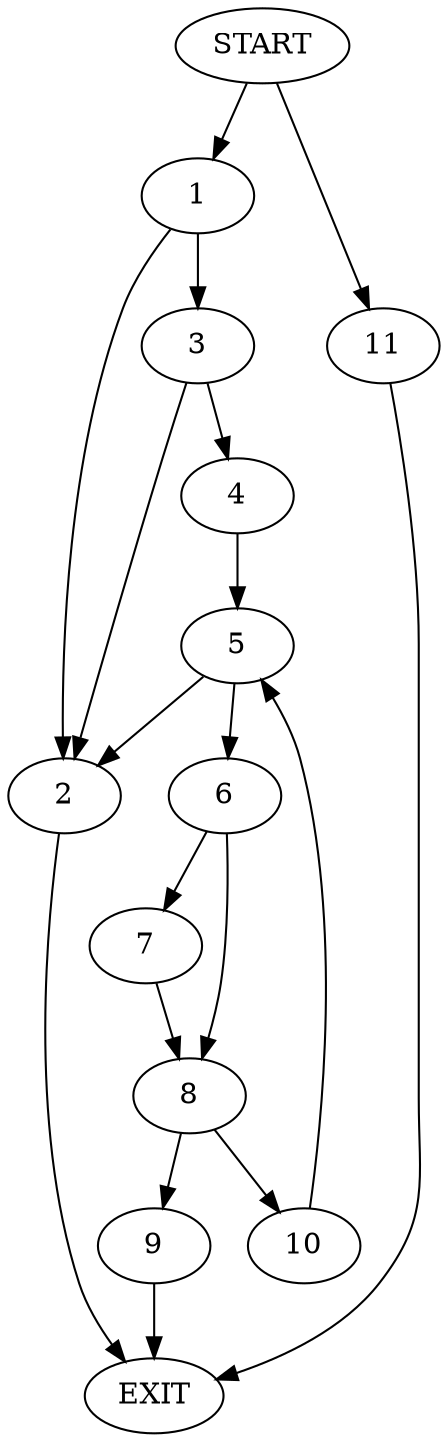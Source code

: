 digraph {
0 [label="START"]
12 [label="EXIT"]
0 -> 1
1 -> 2
1 -> 3
2 -> 12
3 -> 2
3 -> 4
4 -> 5
5 -> 2
5 -> 6
6 -> 7
6 -> 8
7 -> 8
8 -> 9
8 -> 10
9 -> 12
10 -> 5
0 -> 11
11 -> 12
}
